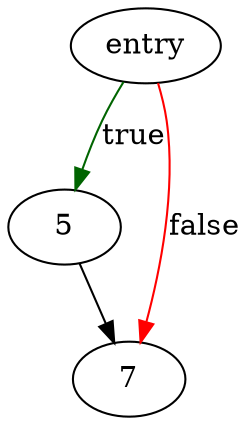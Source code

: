 digraph "free_cwd" {
	// Node definitions.
	1 [label=entry];
	5;
	7;

	// Edge definitions.
	1 -> 5 [
		color=darkgreen
		label=true
	];
	1 -> 7 [
		color=red
		label=false
	];
	5 -> 7;
}